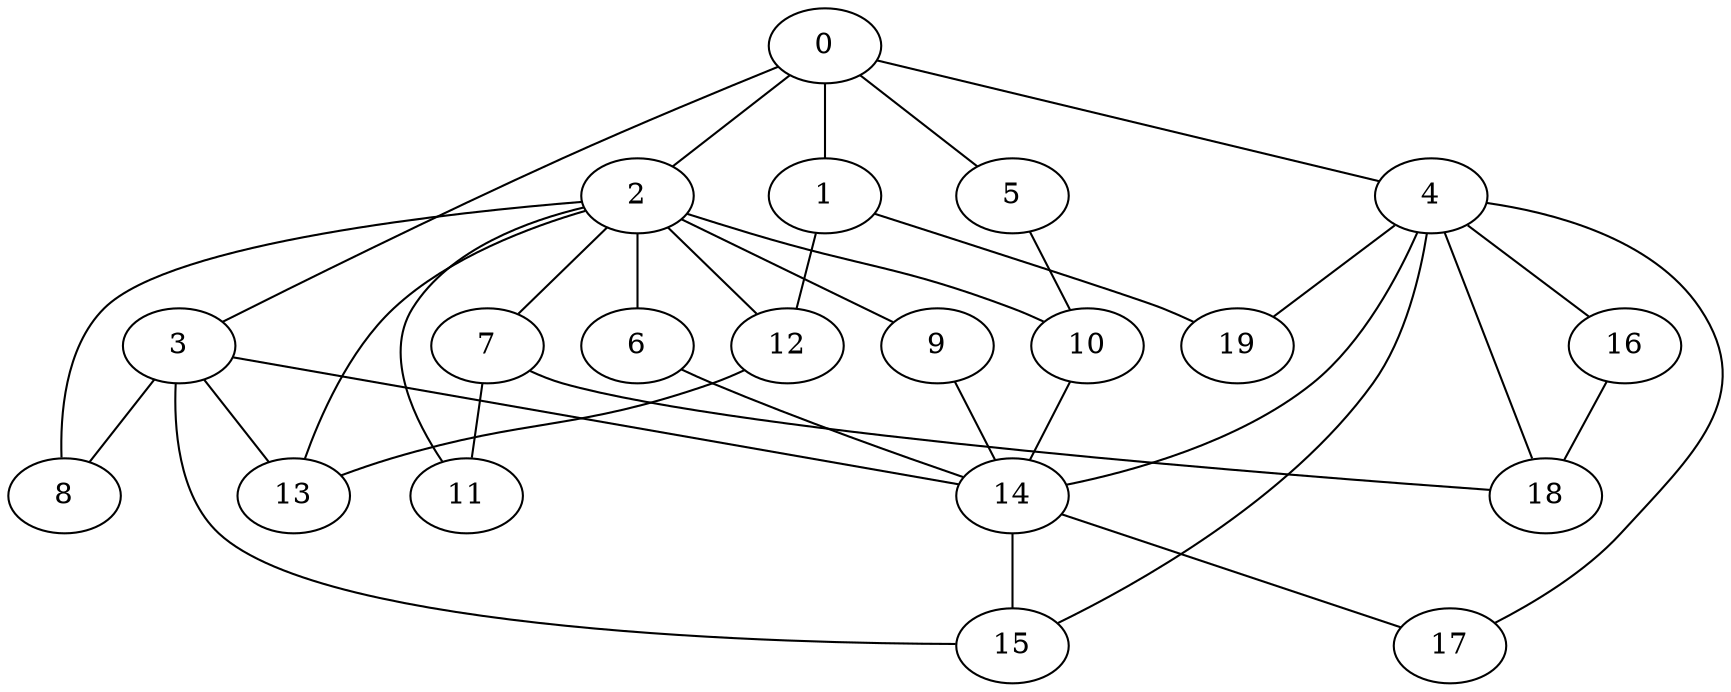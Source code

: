 
graph graphname {
    0 -- 1
0 -- 2
0 -- 3
0 -- 4
0 -- 5
1 -- 12
1 -- 19
2 -- 6
2 -- 7
2 -- 8
2 -- 9
2 -- 10
2 -- 11
2 -- 12
2 -- 13
3 -- 14
3 -- 15
3 -- 8
3 -- 13
4 -- 16
4 -- 18
4 -- 19
4 -- 17
4 -- 15
4 -- 14
5 -- 10
6 -- 14
7 -- 18
7 -- 11
9 -- 14
10 -- 14
12 -- 13
14 -- 17
14 -- 15
16 -- 18

}
